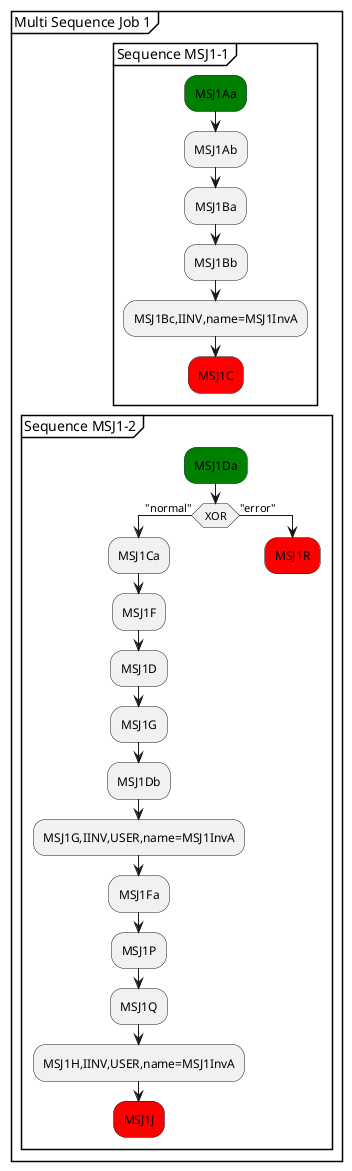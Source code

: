 @startuml
partition "Multi Sequence Job 1" {
group "Sequence MSJ1-1"
  #green:MSJ1Aa;
  :MSJ1Ab;
  :MSJ1Ba;
  :MSJ1Bb;
  :MSJ1Bc,IINV,name=MSJ1InvA;
  #red:MSJ1C;
  detach
end group
group "Sequence MSJ1-2"  
  #green:MSJ1Da;
  if (XOR) then ("normal")
      :MSJ1Ca;
      :MSJ1F;
      :MSJ1D;
      :MSJ1G;
    :MSJ1Db;
      :MSJ1G,IINV,USER,name=MSJ1InvA;
      :MSJ1Fa;
      :MSJ1P;
      :MSJ1Q;
    :MSJ1H,IINV,USER,name=MSJ1InvA;
    #red:MSJ1J;
    detach
  else ("error")
    #red:MSJ1R;
    detach
  endif
end group
}
@enduml